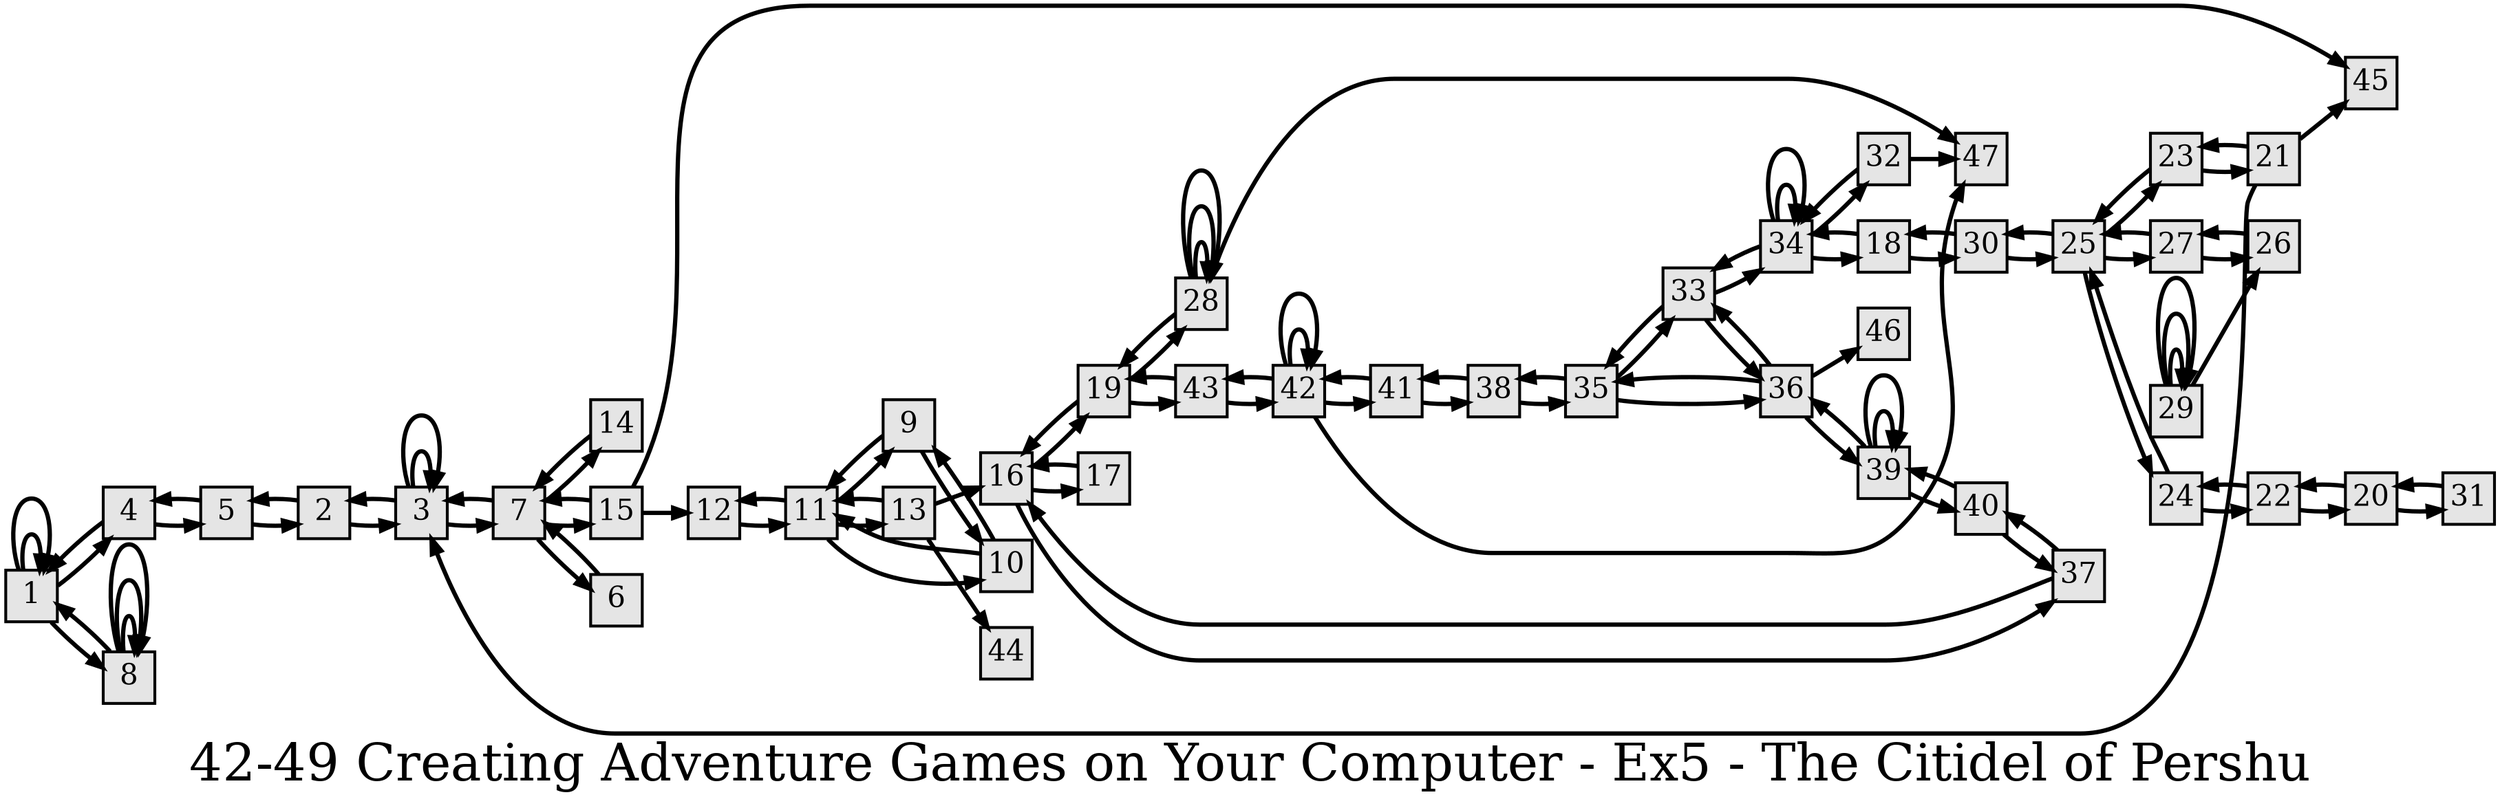digraph g{
  graph [ label="42-49 Creating Adventure Games on Your Computer - Ex5 - The Citidel of Pershu" rankdir=LR, ordering=out, fontsize=36, nodesep="0.35", ranksep="0.45"];
  node  [shape=rect, penwidth=2, fontsize=20, style=filled, fillcolor=grey90, margin="0,0", labelfloat=true, regular=true, fixedsize=true];
  edge  [labelfloat=true, penwidth=3, fontsize=12];

  1 -> 1;
  1 -> 4;
  1 -> 1;
  1 -> 8;
  2 -> 5;
  2 -> 3;
  3 -> 3;
  3 -> 7;
  3 -> 3;
  3 -> 2;
  4 -> 1;
  4 -> 5;
  5 -> 2;
  5 -> 4;
  6 -> 7;
  7 -> 3;
  7 -> 14;
  7 -> 15;
  7 -> 6;
  8 -> 1;
  8 -> 8;
  8 -> 8;
  8 -> 8;
  9 -> 10;
  9 -> 11;
  10 -> 11;
  10 -> 9;
  11 -> 9;
  11 -> 13;
  11 -> 12;
  11 -> 10;
  12 -> 11;
  13 -> 11;
  13 -> 16;
  13 -> 44;
  14 -> 7;
  15 -> 7;
  15 -> 45;
  15 -> 12;
  16 -> 19;
  16 -> 17;
  16 -> 37;
  17 -> 16;
  18 -> 30;
  18 -> 34;
  19 -> 16;
  19 -> 28;
  19 -> 43;
  20 -> 31;
  20 -> 22;
  21 -> 23;
  21 -> 45;
  21 -> 3;
  22 -> 24;
  22 -> 20;
  23 -> 21;
  23 -> 25;
  24 -> 22;
  24 -> 25;
  25 -> 23;
  25 -> 27;
  25 -> 30;
  25 -> 24;
  26 -> 27;
  27 -> 25;
  27 -> 26;
  28 -> 19;
  28 -> 28;
  28 -> 28;
  28 -> 28;
  28 -> 47;
  29 -> 26;
  29 -> 29;
  29 -> 29;
  29 -> 29;
  30 -> 18;
  30 -> 25;
  31 -> 20;
  32 -> 34;
  32 -> 47;
  33 -> 34;
  33 -> 36;
  33 -> 35;
  34 -> 34;
  34 -> 33;
  34 -> 34;
  34 -> 32;
  34 -> 18;
  35 -> 33;
  35 -> 38;
  35 -> 36;
  36 -> 33;
  36 -> 39;
  36 -> 46;
  36 -> 35;
  37 -> 40;
  37 -> 16;
  38 -> 35;
  38 -> 41;
  39 -> 36;
  39 -> 39;
  39 -> 40;
  39 -> 39;
  40 -> 37;
  40 -> 39;
  41 -> 42;
  41 -> 38;
  42 -> 42;
  42 -> 43;
  42 -> 42;
  42 -> 41;
  42 -> 47;
  43 -> 42;
  43 -> 19;
}

